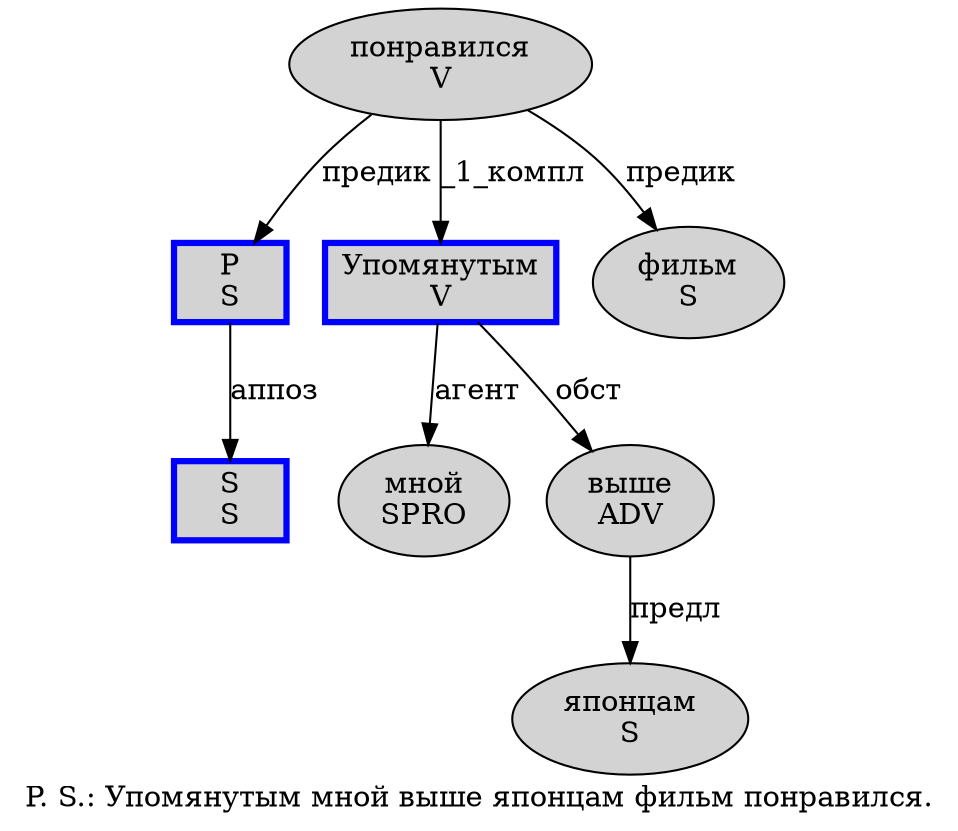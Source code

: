 digraph SENTENCE_4996 {
	graph [label="P. S.: Упомянутым мной выше японцам фильм понравился."]
	node [style=filled]
		0 [label="P
S" color=blue fillcolor=lightgray penwidth=3 shape=box]
		2 [label="S
S" color=blue fillcolor=lightgray penwidth=3 shape=box]
		5 [label="Упомянутым
V" color=blue fillcolor=lightgray penwidth=3 shape=box]
		6 [label="мной
SPRO" color="" fillcolor=lightgray penwidth=1 shape=ellipse]
		7 [label="выше
ADV" color="" fillcolor=lightgray penwidth=1 shape=ellipse]
		8 [label="японцам
S" color="" fillcolor=lightgray penwidth=1 shape=ellipse]
		9 [label="фильм
S" color="" fillcolor=lightgray penwidth=1 shape=ellipse]
		10 [label="понравился
V" color="" fillcolor=lightgray penwidth=1 shape=ellipse]
			5 -> 6 [label="агент"]
			5 -> 7 [label="обст"]
			7 -> 8 [label="предл"]
			10 -> 0 [label="предик"]
			10 -> 5 [label="_1_компл"]
			10 -> 9 [label="предик"]
			0 -> 2 [label="аппоз"]
}
